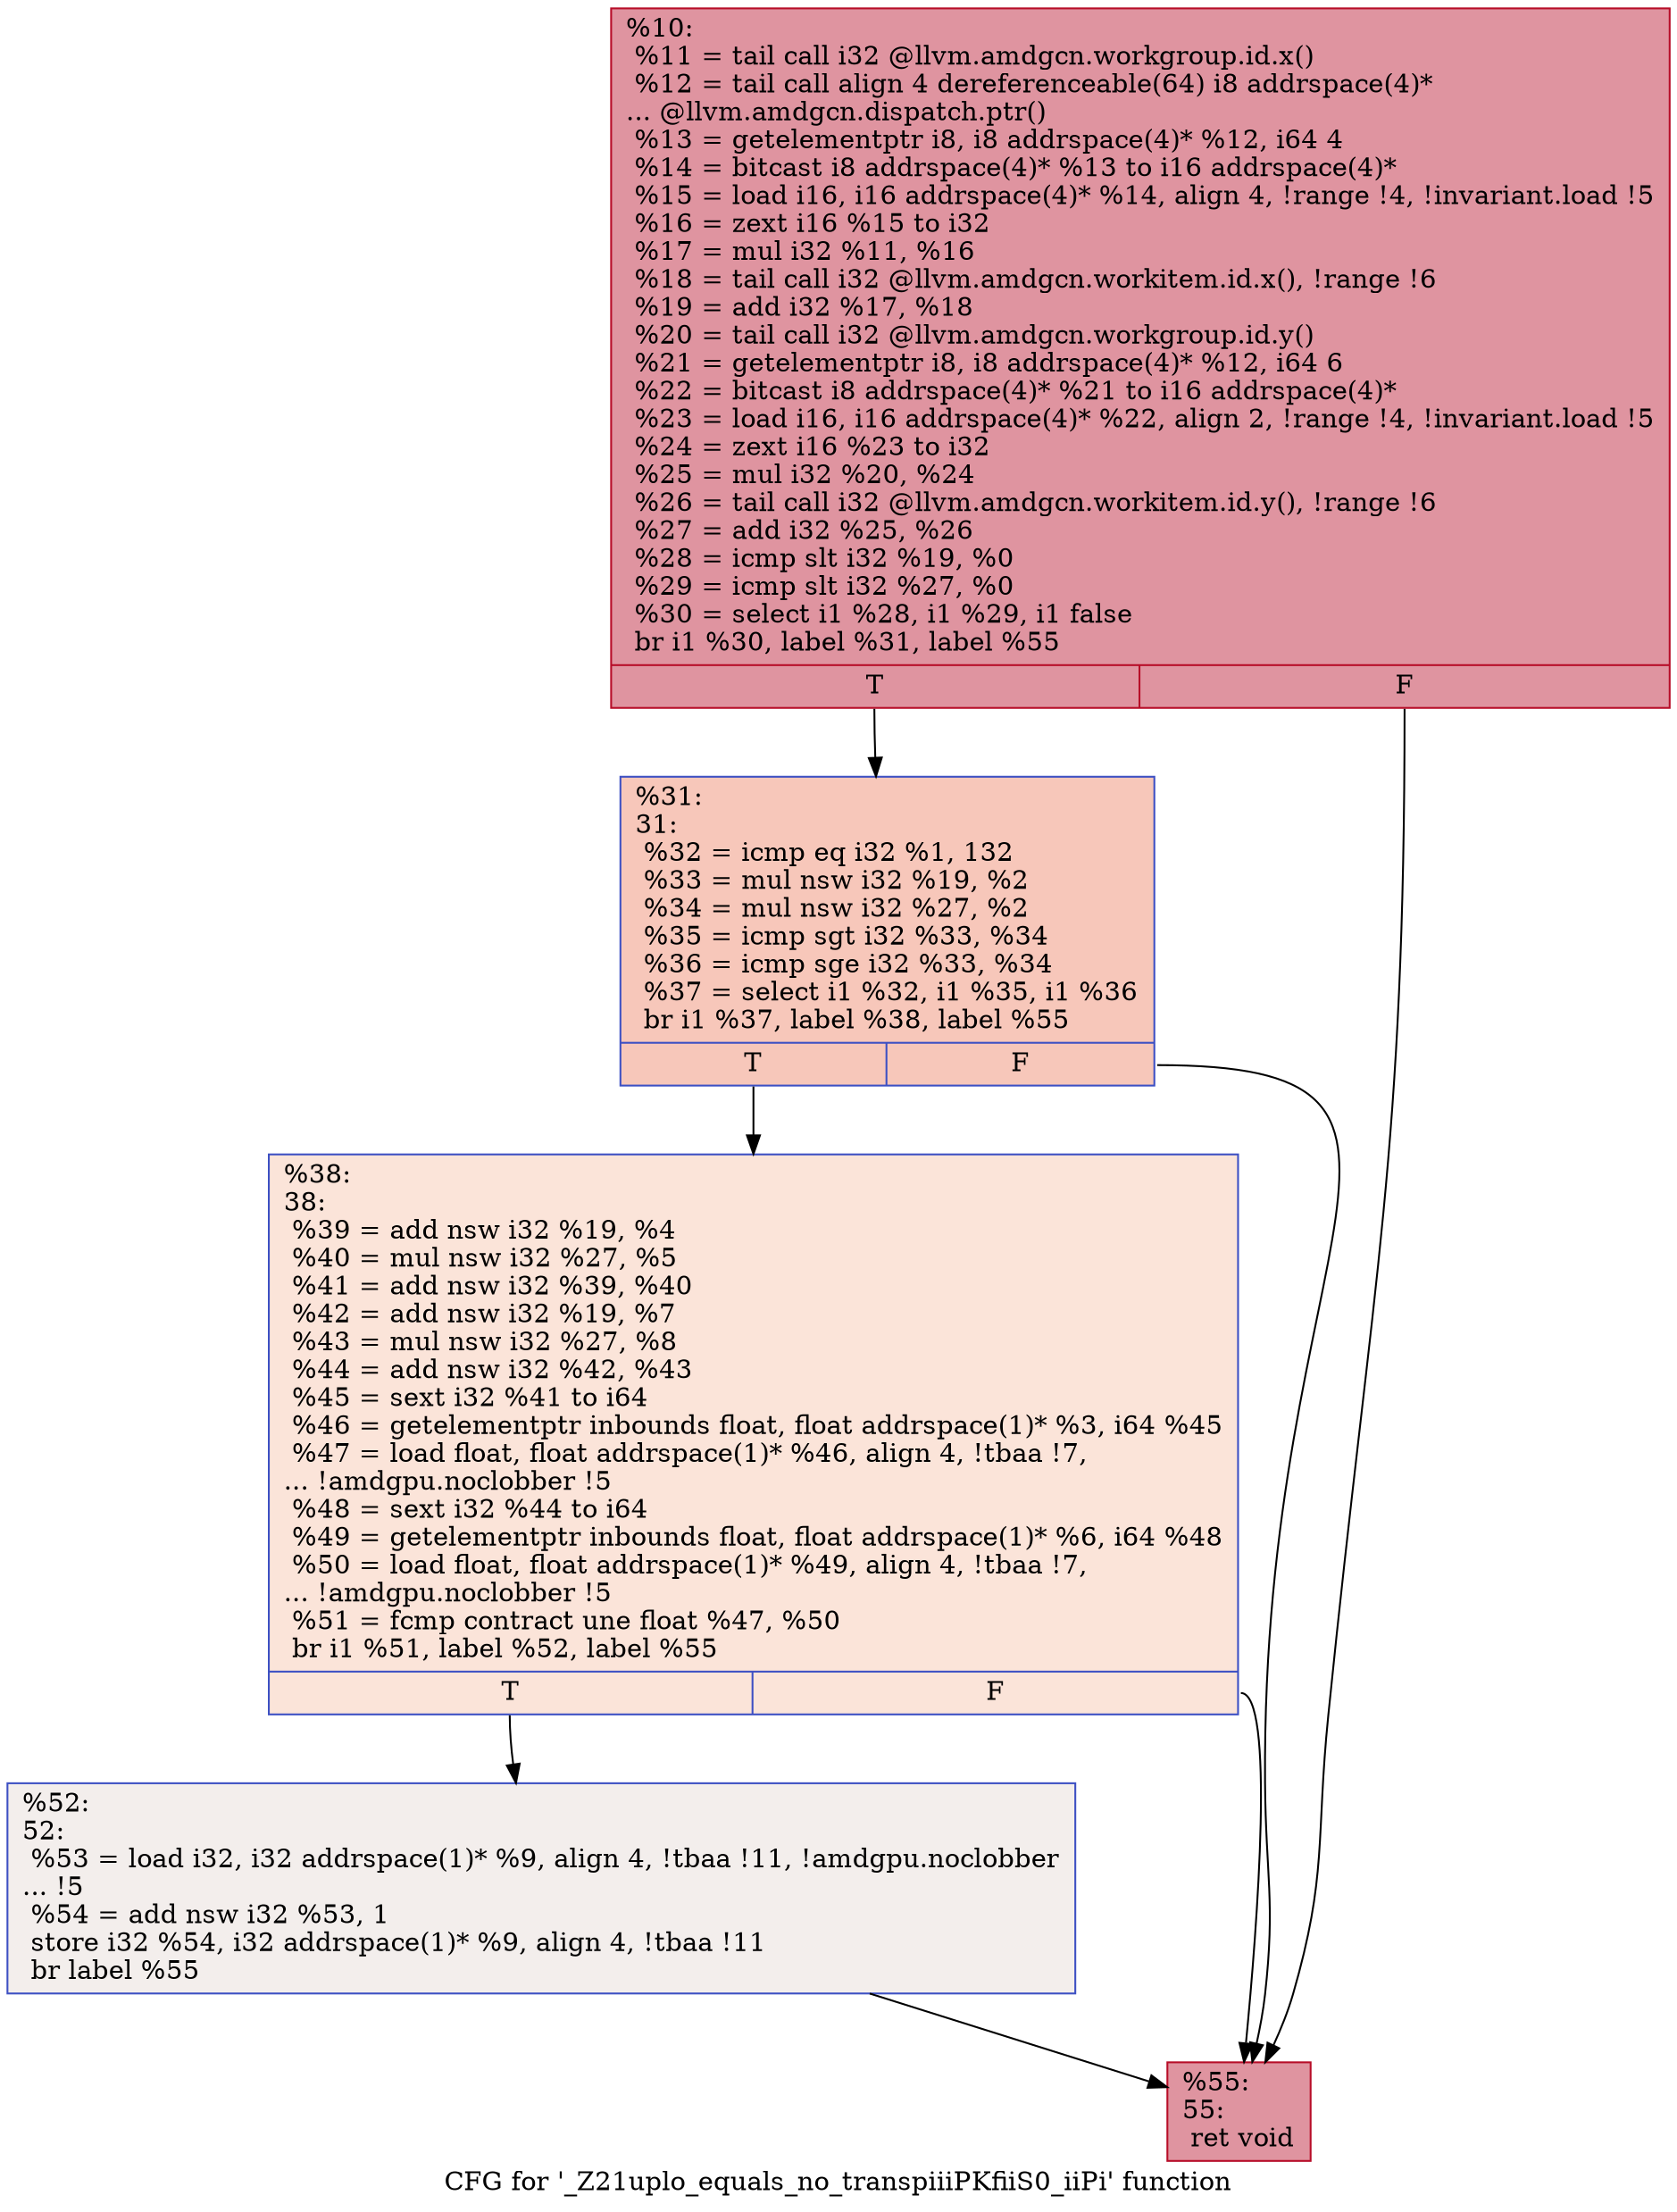 digraph "CFG for '_Z21uplo_equals_no_transpiiiPKfiiS0_iiPi' function" {
	label="CFG for '_Z21uplo_equals_no_transpiiiPKfiiS0_iiPi' function";

	Node0x624ec80 [shape=record,color="#b70d28ff", style=filled, fillcolor="#b70d2870",label="{%10:\l  %11 = tail call i32 @llvm.amdgcn.workgroup.id.x()\l  %12 = tail call align 4 dereferenceable(64) i8 addrspace(4)*\l... @llvm.amdgcn.dispatch.ptr()\l  %13 = getelementptr i8, i8 addrspace(4)* %12, i64 4\l  %14 = bitcast i8 addrspace(4)* %13 to i16 addrspace(4)*\l  %15 = load i16, i16 addrspace(4)* %14, align 4, !range !4, !invariant.load !5\l  %16 = zext i16 %15 to i32\l  %17 = mul i32 %11, %16\l  %18 = tail call i32 @llvm.amdgcn.workitem.id.x(), !range !6\l  %19 = add i32 %17, %18\l  %20 = tail call i32 @llvm.amdgcn.workgroup.id.y()\l  %21 = getelementptr i8, i8 addrspace(4)* %12, i64 6\l  %22 = bitcast i8 addrspace(4)* %21 to i16 addrspace(4)*\l  %23 = load i16, i16 addrspace(4)* %22, align 2, !range !4, !invariant.load !5\l  %24 = zext i16 %23 to i32\l  %25 = mul i32 %20, %24\l  %26 = tail call i32 @llvm.amdgcn.workitem.id.y(), !range !6\l  %27 = add i32 %25, %26\l  %28 = icmp slt i32 %19, %0\l  %29 = icmp slt i32 %27, %0\l  %30 = select i1 %28, i1 %29, i1 false\l  br i1 %30, label %31, label %55\l|{<s0>T|<s1>F}}"];
	Node0x624ec80:s0 -> Node0x6253270;
	Node0x624ec80:s1 -> Node0x6253300;
	Node0x6253270 [shape=record,color="#3d50c3ff", style=filled, fillcolor="#ec7f6370",label="{%31:\l31:                                               \l  %32 = icmp eq i32 %1, 132\l  %33 = mul nsw i32 %19, %2\l  %34 = mul nsw i32 %27, %2\l  %35 = icmp sgt i32 %33, %34\l  %36 = icmp sge i32 %33, %34\l  %37 = select i1 %32, i1 %35, i1 %36\l  br i1 %37, label %38, label %55\l|{<s0>T|<s1>F}}"];
	Node0x6253270:s0 -> Node0x6251270;
	Node0x6253270:s1 -> Node0x6253300;
	Node0x6251270 [shape=record,color="#3d50c3ff", style=filled, fillcolor="#f5c1a970",label="{%38:\l38:                                               \l  %39 = add nsw i32 %19, %4\l  %40 = mul nsw i32 %27, %5\l  %41 = add nsw i32 %39, %40\l  %42 = add nsw i32 %19, %7\l  %43 = mul nsw i32 %27, %8\l  %44 = add nsw i32 %42, %43\l  %45 = sext i32 %41 to i64\l  %46 = getelementptr inbounds float, float addrspace(1)* %3, i64 %45\l  %47 = load float, float addrspace(1)* %46, align 4, !tbaa !7,\l... !amdgpu.noclobber !5\l  %48 = sext i32 %44 to i64\l  %49 = getelementptr inbounds float, float addrspace(1)* %6, i64 %48\l  %50 = load float, float addrspace(1)* %49, align 4, !tbaa !7,\l... !amdgpu.noclobber !5\l  %51 = fcmp contract une float %47, %50\l  br i1 %51, label %52, label %55\l|{<s0>T|<s1>F}}"];
	Node0x6251270:s0 -> Node0x62548e0;
	Node0x6251270:s1 -> Node0x6253300;
	Node0x62548e0 [shape=record,color="#3d50c3ff", style=filled, fillcolor="#e3d9d370",label="{%52:\l52:                                               \l  %53 = load i32, i32 addrspace(1)* %9, align 4, !tbaa !11, !amdgpu.noclobber\l... !5\l  %54 = add nsw i32 %53, 1\l  store i32 %54, i32 addrspace(1)* %9, align 4, !tbaa !11\l  br label %55\l}"];
	Node0x62548e0 -> Node0x6253300;
	Node0x6253300 [shape=record,color="#b70d28ff", style=filled, fillcolor="#b70d2870",label="{%55:\l55:                                               \l  ret void\l}"];
}
